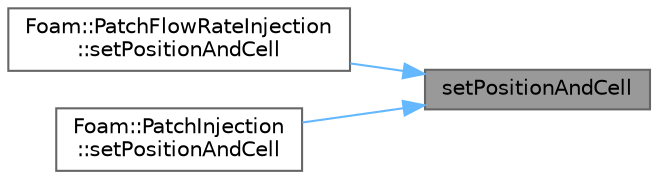 digraph "setPositionAndCell"
{
 // LATEX_PDF_SIZE
  bgcolor="transparent";
  edge [fontname=Helvetica,fontsize=10,labelfontname=Helvetica,labelfontsize=10];
  node [fontname=Helvetica,fontsize=10,shape=box,height=0.2,width=0.4];
  rankdir="RL";
  Node1 [id="Node000001",label="setPositionAndCell",height=0.2,width=0.4,color="gray40", fillcolor="grey60", style="filled", fontcolor="black",tooltip=" "];
  Node1 -> Node2 [id="edge1_Node000001_Node000002",dir="back",color="steelblue1",style="solid",tooltip=" "];
  Node2 [id="Node000002",label="Foam::PatchFlowRateInjection\l::setPositionAndCell",height=0.2,width=0.4,color="grey40", fillcolor="white", style="filled",URL="$classFoam_1_1PatchFlowRateInjection.html#a64ab8345fbd202af3bbab93b25d90105",tooltip=" "];
  Node1 -> Node3 [id="edge2_Node000001_Node000003",dir="back",color="steelblue1",style="solid",tooltip=" "];
  Node3 [id="Node000003",label="Foam::PatchInjection\l::setPositionAndCell",height=0.2,width=0.4,color="grey40", fillcolor="white", style="filled",URL="$classFoam_1_1PatchInjection.html#a64ab8345fbd202af3bbab93b25d90105",tooltip=" "];
}
